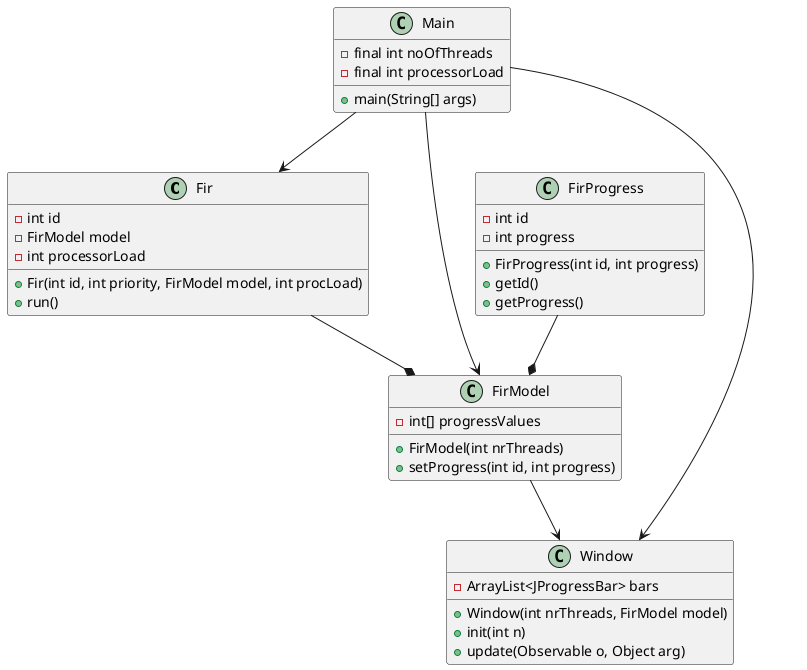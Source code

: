 @startuml
class Fir {
    - int id
    - FirModel model
    - int processorLoad
    + Fir(int id, int priority, FirModel model, int procLoad)
    + run()
}
class FirProgress {
    - int id
    - int progress
    + FirProgress(int id, int progress)
    + getId()
    + getProgress()
}
class FirModel {
    - int[] progressValues
    + FirModel(int nrThreads)
    + setProgress(int id, int progress)
}
class Main {
    - final int noOfThreads
    - final int processorLoad
    + main(String[] args)
}
class Window {
    - ArrayList<JProgressBar> bars
    + Window(int nrThreads, FirModel model)
    + init(int n)
    + update(Observable o, Object arg)
}
Fir --* FirModel
FirProgress --* FirModel
Main --> Fir
Main --> FirModel
Main --> Window
FirModel --> Window
@enduml
